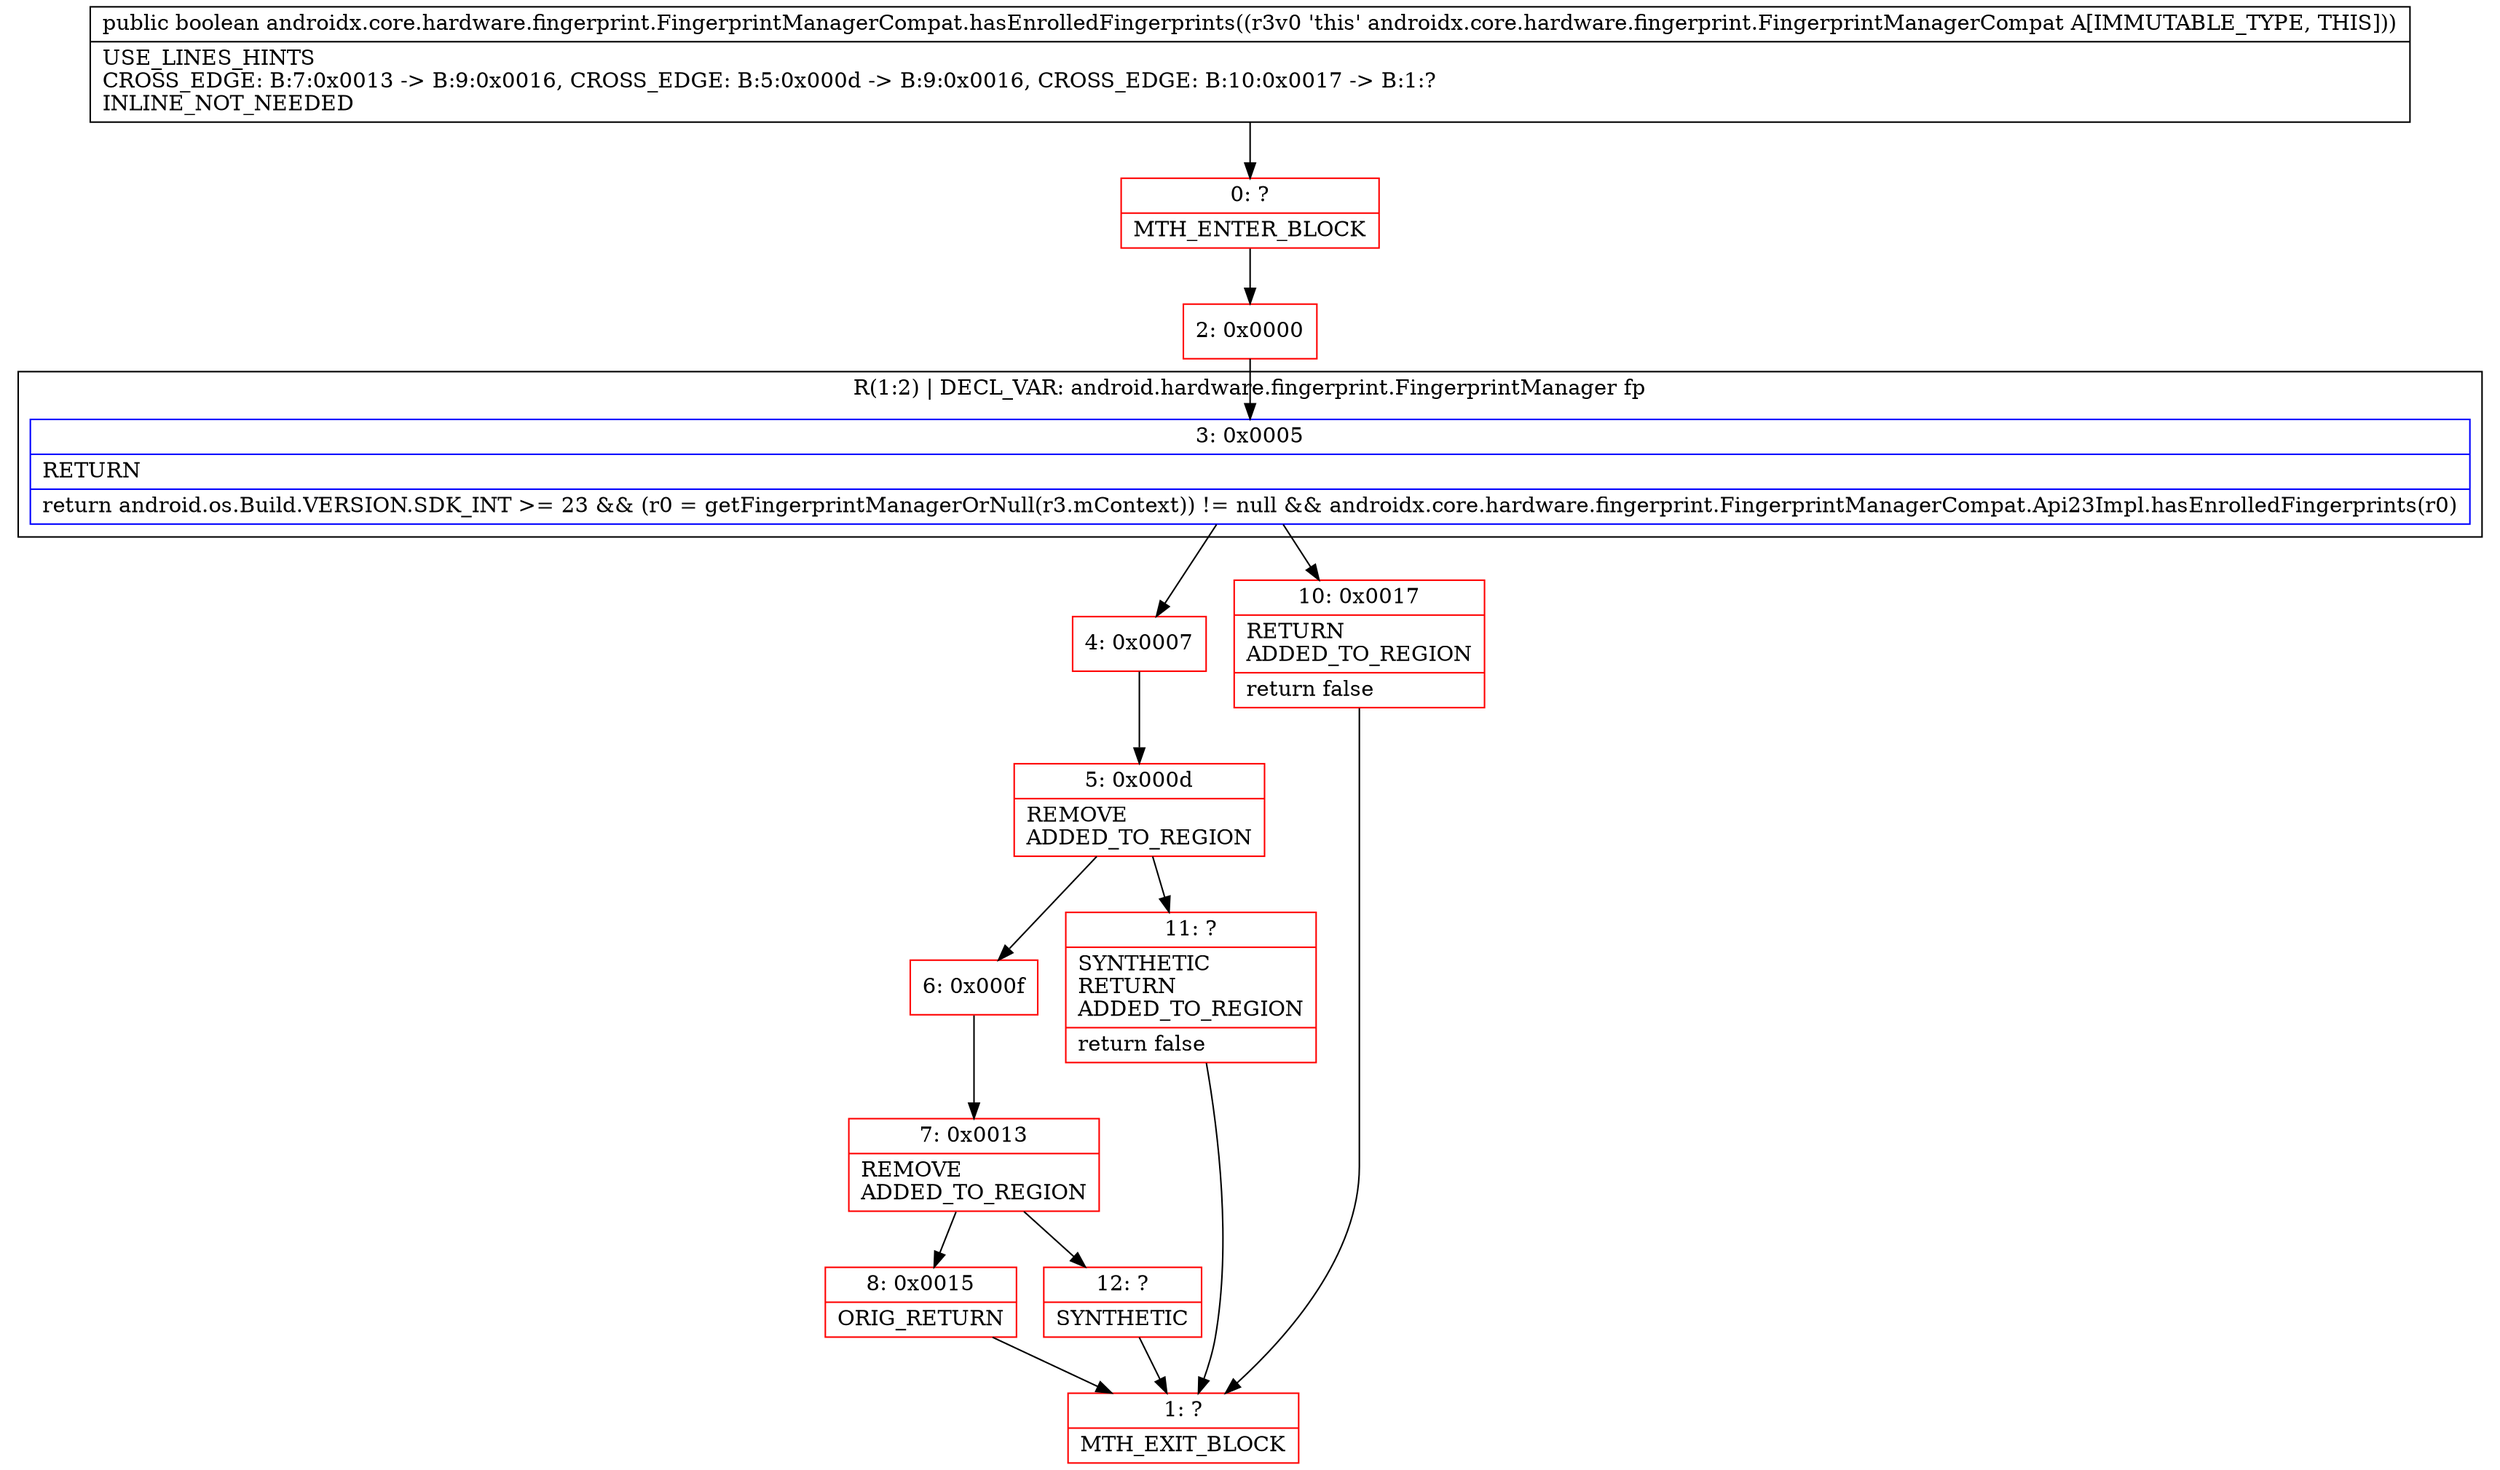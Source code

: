 digraph "CFG forandroidx.core.hardware.fingerprint.FingerprintManagerCompat.hasEnrolledFingerprints()Z" {
subgraph cluster_Region_369614609 {
label = "R(1:2) | DECL_VAR: android.hardware.fingerprint.FingerprintManager fp\l";
node [shape=record,color=blue];
Node_3 [shape=record,label="{3\:\ 0x0005|RETURN\l|return android.os.Build.VERSION.SDK_INT \>= 23 && (r0 = getFingerprintManagerOrNull(r3.mContext)) != null && androidx.core.hardware.fingerprint.FingerprintManagerCompat.Api23Impl.hasEnrolledFingerprints(r0)\l}"];
}
Node_0 [shape=record,color=red,label="{0\:\ ?|MTH_ENTER_BLOCK\l}"];
Node_2 [shape=record,color=red,label="{2\:\ 0x0000}"];
Node_4 [shape=record,color=red,label="{4\:\ 0x0007}"];
Node_5 [shape=record,color=red,label="{5\:\ 0x000d|REMOVE\lADDED_TO_REGION\l}"];
Node_6 [shape=record,color=red,label="{6\:\ 0x000f}"];
Node_7 [shape=record,color=red,label="{7\:\ 0x0013|REMOVE\lADDED_TO_REGION\l}"];
Node_8 [shape=record,color=red,label="{8\:\ 0x0015|ORIG_RETURN\l}"];
Node_1 [shape=record,color=red,label="{1\:\ ?|MTH_EXIT_BLOCK\l}"];
Node_12 [shape=record,color=red,label="{12\:\ ?|SYNTHETIC\l}"];
Node_11 [shape=record,color=red,label="{11\:\ ?|SYNTHETIC\lRETURN\lADDED_TO_REGION\l|return false\l}"];
Node_10 [shape=record,color=red,label="{10\:\ 0x0017|RETURN\lADDED_TO_REGION\l|return false\l}"];
MethodNode[shape=record,label="{public boolean androidx.core.hardware.fingerprint.FingerprintManagerCompat.hasEnrolledFingerprints((r3v0 'this' androidx.core.hardware.fingerprint.FingerprintManagerCompat A[IMMUTABLE_TYPE, THIS]))  | USE_LINES_HINTS\lCROSS_EDGE: B:7:0x0013 \-\> B:9:0x0016, CROSS_EDGE: B:5:0x000d \-\> B:9:0x0016, CROSS_EDGE: B:10:0x0017 \-\> B:1:?\lINLINE_NOT_NEEDED\l}"];
MethodNode -> Node_0;Node_3 -> Node_4;
Node_3 -> Node_10;
Node_0 -> Node_2;
Node_2 -> Node_3;
Node_4 -> Node_5;
Node_5 -> Node_6;
Node_5 -> Node_11;
Node_6 -> Node_7;
Node_7 -> Node_8;
Node_7 -> Node_12;
Node_8 -> Node_1;
Node_12 -> Node_1;
Node_11 -> Node_1;
Node_10 -> Node_1;
}

